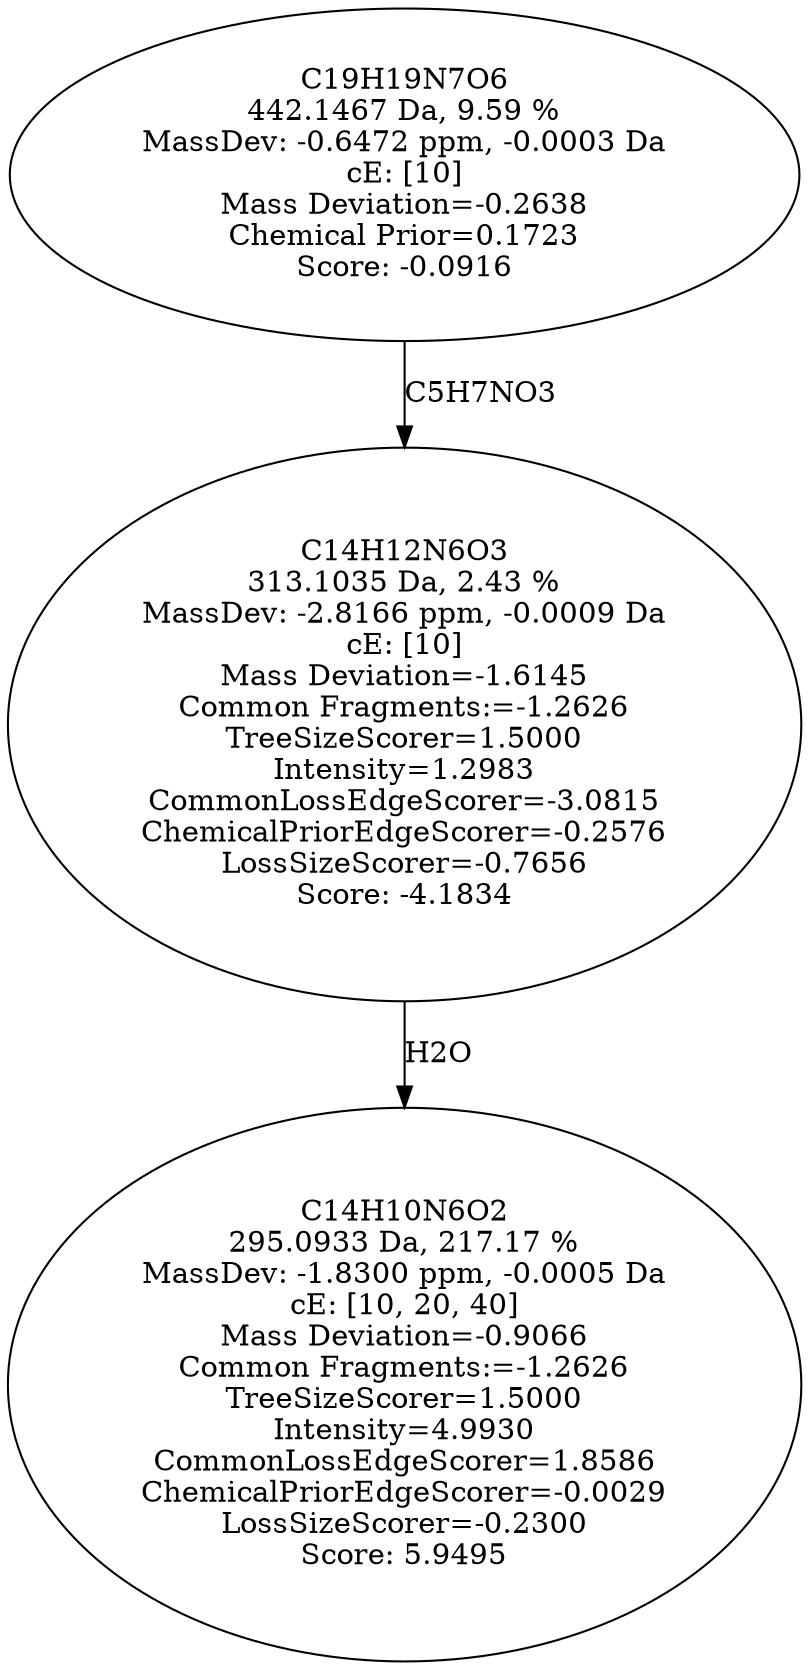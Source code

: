 strict digraph {
v1 [label="C14H10N6O2\n295.0933 Da, 217.17 %\nMassDev: -1.8300 ppm, -0.0005 Da\ncE: [10, 20, 40]\nMass Deviation=-0.9066\nCommon Fragments:=-1.2626\nTreeSizeScorer=1.5000\nIntensity=4.9930\nCommonLossEdgeScorer=1.8586\nChemicalPriorEdgeScorer=-0.0029\nLossSizeScorer=-0.2300\nScore: 5.9495"];
v2 [label="C14H12N6O3\n313.1035 Da, 2.43 %\nMassDev: -2.8166 ppm, -0.0009 Da\ncE: [10]\nMass Deviation=-1.6145\nCommon Fragments:=-1.2626\nTreeSizeScorer=1.5000\nIntensity=1.2983\nCommonLossEdgeScorer=-3.0815\nChemicalPriorEdgeScorer=-0.2576\nLossSizeScorer=-0.7656\nScore: -4.1834"];
v3 [label="C19H19N7O6\n442.1467 Da, 9.59 %\nMassDev: -0.6472 ppm, -0.0003 Da\ncE: [10]\nMass Deviation=-0.2638\nChemical Prior=0.1723\nScore: -0.0916"];
v2 -> v1 [label="H2O"];
v3 -> v2 [label="C5H7NO3"];
}